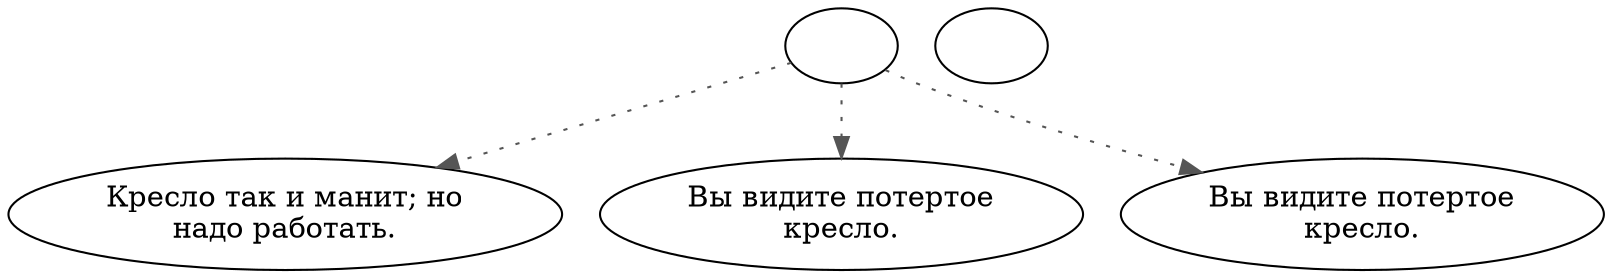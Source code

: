digraph houschar {
  "start" [style=filled       fillcolor="#FFFFFF"       color="#000000"]
  "start" -> "use_p_proc" [style=dotted color="#555555"]
  "start" -> "description_p_proc" [style=dotted color="#555555"]
  "start" -> "look_at_p_proc" [style=dotted color="#555555"]
  "start" [label=""]
  "use_p_proc" [style=filled       fillcolor="#FFFFFF"       color="#000000"]
  "use_p_proc" [label="Кресло так и манит; но\nнадо работать."]
  "chairend" [style=filled       fillcolor="#FFFFFF"       color="#000000"]
  "chairend" [label=""]
  "look_at_p_proc" [style=filled       fillcolor="#FFFFFF"       color="#000000"]
  "look_at_p_proc" [label="Вы видите потертое\nкресло."]
  "description_p_proc" [style=filled       fillcolor="#FFFFFF"       color="#000000"]
  "description_p_proc" [label="Вы видите потертое\nкресло."]
}